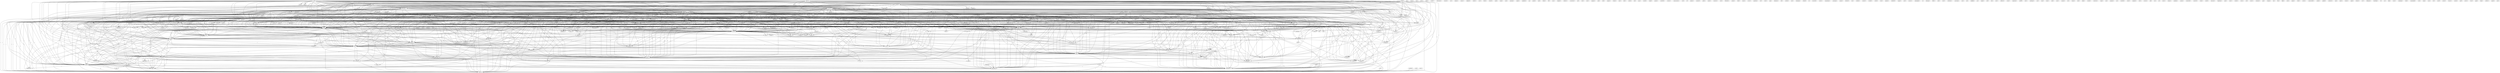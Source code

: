 digraph G {
  utc [ label="utc(1)" ];
  put [ label="put(1)" ];
  height [ label="height(1)" ];
  made [ label="made(5)" ];
  system [ label="system(6)" ];
  fired [ label="fired(1)" ];
  km [ label="km(3)" ];
  close [ label="close(2)" ];
  orbit [ label="orbit(8)" ];
  craft [ label="craft(10)" ];
  propulsion [ label="propulsion(2)" ];
  moon [ label="moon(30)" ];
  lunar [ label="lunar(23)" ];
  orbit [ label="orbit(16)" ];
  surface [ label="surface(30)" ];
  fire [ label="fire(1)" ];
  avenue [ label="avenue(1)" ];
  faq [ label="faq(1)" ];
  verga [ label="verga(1)" ];
  section [ label="section(4)" ];
  dec [ label="dec(2)" ];
  enet [ label="enet(2)" ];
  probe [ label="probe(39)" ];
  verga [ label="verga(1)" ];
  name [ label="name(1)" ];
  space [ label="space(27)" ];
  com [ label="com(2)" ];
  power [ label="power(2)" ];
  ran [ label="ran(2)" ];
  enroute [ label="enroute(5)" ];
  drifted [ label="drifted(1)" ];
  died [ label="died(1)" ];
  missed [ label="missed(3)" ];
  lane [ label="lane(1)" ];
  instru [ label="instru(1)" ];
  stable [ label="stable(1)" ];
  number [ label="number(1)" ];
  orbiter [ label="orbiter(7)" ];
  prompted [ label="prompted(1)" ];
  gas [ label="gas(2)" ];
  studied [ label="studied(1)" ];
  control [ label="control(4)" ];
  attitude [ label="attitude(3)" ];
  landing [ label="landing(4)" ];
  shut [ label="shut(1)" ];
  recommend [ label="recommend(1)" ];
  series [ label="series(5)" ];
  atmosphere [ label="atmosphere(11)" ];
  circle [ label="circle(1)" ];
  propellant [ label="propellant(1)" ];
  kept [ label="kept(1)" ];
  image [ label="image(4)" ];
  observatory [ label="observatory(1)" ];
  launcher [ label="launcher(1)" ];
  luna [ label="luna(1)" ];
  became [ label="became(8)" ];
  impact [ label="impact(5)" ];
  date [ label="date(3)" ];
  mission [ label="mission(21)" ];
  soil [ label="soil(4)" ];
  farside [ label="farside(3)" ];
  test [ label="test(2)" ];
  accomplished [ label="accomplished(5)" ];
  highlight [ label="highlight(1)" ];
  attempt [ label="attempt(11)" ];
  land [ label="land(4)" ];
  rover [ label="rover(1)" ];
  land [ label="land(5)" ];
  future [ label="future(2)" ];
  feat [ label="feat(1)" ];
  impact [ label="impact(2)" ];
  returned [ label="returned(6)" ];
  star [ label="star(1)" ];
  radar [ label="radar(2)" ];
  mapping [ label="mapping(1)" ];
  ranger [ label="ranger(13)" ];
  caused [ label="caused(2)" ];
  headed [ label="headed(1)" ];
  reach [ label="reach(3)" ];
  launched [ label="launched(4)" ];
  suffered [ label="suffered(1)" ];
  failed [ label="failed(6)" ];
  flew [ label="flew(4)" ];
  instrument [ label="instrument(1)" ];
  take [ label="take(2)" ];
  purpose [ label="purpose(1)" ];
  lost [ label="lost(2)" ];
  panel [ label="panel(1)" ];
  head [ label="head(1)" ];
  capsule [ label="capsule(3)" ];
  try [ label="try(1)" ];
  return [ label="return(1)" ];
  send [ label="send(2)" ];
  return [ label="return(4)" ];
  crashed [ label="crashed(2)" ];
  battery [ label="battery(1)" ];
  launch [ label="launch(3)" ];
  camera [ label="camera(2)" ];
  miss [ label="miss(1)" ];
  operate [ label="operate(1)" ];
  objective [ label="objective(2)" ];
  analysis [ label="analysis(1)" ];
  centaur [ label="centaur(1)" ];
  shepherd [ label="shepherd(1)" ];
  mallove [ label="mallove(1)" ];
  cover [ label="cover(1)" ];
  florida [ label="florida(1)" ];
  lose [ label="lose(1)" ];
  track [ label="track(1)" ];
  thing [ label="thing(2)" ];
  opted [ label="opted(1)" ];
  onboard [ label="onboard(1)" ];
  approach [ label="approach(4)" ];
  plane [ label="plane(1)" ];
  geotail [ label="geotail(2)" ];
  deg [ label="deg(1)" ];
  period [ label="period(1)" ];
  observed [ label="observed(1)" ];
  guide [ label="guide(1)" ];
  contributed [ label="contributed(2)" ];
  understanding [ label="understanding(1)" ];
  yamada [ label="yamada(2)" ];
  material [ label="material(1)" ];
  go [ label="go(1)" ];
  ysc [ label="ysc(1)" ];
  yscvax [ label="yscvax(1)" ];
  target [ label="target(1)" ];
  cycle [ label="cycle(1)" ];
  reporting [ label="reporting(1)" ];
  appearance [ label="appearance(4)" ];
  crater [ label="crater(1)" ];
  gave [ label="gave(1)" ];
  eugene [ label="eugene(1)" ];
  expedition [ label="expedition(1)" ];
  planet [ label="planet(16)" ];
  information [ label="information(7)" ];
  spacecraft [ label="spacecraft(12)" ];
  swingby [ label="swingby(3)" ];
  pressure [ label="pressure(2)" ];
  ocean [ label="ocean(2)" ];
  rocket [ label="rocket(8)" ];
  ended [ label="ended(1)" ];
  autopilot [ label="autopilot(1)" ];
  collected [ label="collected(1)" ];
  equivalent [ label="equivalent(1)" ];
  sp [ label="sp(1)" ];
  patrick [ label="patrick(1)" ];
  sand [ label="sand(1)" ];
  debate [ label="debate(1)" ];
  left [ label="left(1)" ];
  cross [ label="cross(1)" ];
  october [ label="october(1)" ];
  radius [ label="radius(2)" ];
  slingshot [ label="slingshot(1)" ];
  radiation [ label="radiation(1)" ];
  circumlunar [ label="circumlunar(1)" ];
  program [ label="program(2)" ];
  remains [ label="remains(1)" ];
  case [ label="case(1)" ];
  found [ label="found(1)" ];
  interstellar [ label="interstellar(1)" ];
  joel [ label="joel(1)" ];
  value [ label="value(1)" ];
  took [ label="took(6)" ];
  provide [ label="provide(1)" ];
  area [ label="area(3)" ];
  sense [ label="sense(1)" ];
  apoapsis [ label="apoapsis(1)" ];
  used [ label="used(1)" ];
  week [ label="week(1)" ];
  gregory [ label="gregory(1)" ];
  velocity [ label="velocity(1)" ];
  team [ label="team(1)" ];
  arrived [ label="arrived(1)" ];
  shroud [ label="shroud(1)" ];
  eject [ label="eject(1)" ];
  approached [ label="approached(1)" ];
  evidence [ label="evidence(2)" ];
  flowed [ label="flowed(1)" ];
  water [ label="water(1)" ];
  luna [ label="luna(9)" ];
  deals [ label="deals(1)" ];
  weather [ label="weather(3)" ];
  cloud [ label="cloud(4)" ];
  command [ label="command(1)" ];
  variance [ label="variance(1)" ];
  errant [ label="errant(1)" ];
  jet [ label="jet(2)" ];
  year [ label="year(2)" ];
  band [ label="band(1)" ];
  mode [ label="mode(1)" ];
  sent [ label="sent(3)" ];
  spot [ label="spot(1)" ];
  keep [ label="keep(1)" ];
  voyager [ label="voyager(13)" ];
  way [ label="way(1)" ];
  lightning [ label="lightning(1)" ];
  advantage [ label="advantage(1)" ];
  discovered [ label="discovered(2)" ];
  continued [ label="continued(1)" ];
  programming [ label="programming(1)" ];
  principle [ label="principle(1)" ];
  engineering [ label="engineering(1)" ];
  market [ label="market(1)" ];
  edu [ label="edu(2)" ];
  mass [ label="mass(2)" ];
  bookstore [ label="bookstore(1)" ];
  thought [ label="thought(1)" ];
  soyuz [ label="soyuz(1)" ];
  touched [ label="touched(1)" ];
  looped [ label="looped(1)" ];
  poynter [ label="poynter(1)" ];
  concluded [ label="concluded(1)" ];
  acid [ label="acid(1)" ];
  carbon [ label="carbon(1)" ];
  dioxide [ label="dioxide(1)" ];
  fact [ label="fact(1)" ];
  continue [ label="continue(1)" ];
  communication [ label="communication(1)" ];
  wind [ label="wind(1)" ];
  failure [ label="failure(1)" ];
  re [ label="re(2)" ];
  satellite [ label="satellite(2)" ];
  flyby [ label="flyby(4)" ];
  world [ label="world(6)" ];
  flyby [ label="flyby(3)" ];
  nation [ label="nation(1)" ];
  johnson [ label="johnson(1)" ];
  memorial [ label="memorial(1)" ];
  public [ label="public(1)" ];
  gravity [ label="gravity(1)" ];
  transistor [ label="transistor(1)" ];
  meet [ label="meet(1)" ];
  isas [ label="isas(1)" ];
  earth [ label="earth(19)" ];
  work [ label="work(2)" ];
  field [ label="field(3)" ];
  measure [ label="measure(1)" ];
  plasma [ label="plasma(1)" ];
  fahrenheit [ label="fahrenheit(1)" ];
  yoshiro [ label="yoshiro(1)" ];
  nasa [ label="nasa(2)" ];
  death [ label="death(1)" ];
  chryse [ label="chryse(1)" ];
  interest [ label="interest(2)" ];
  show [ label="show(1)" ];
  canyon [ label="canyon(1)" ];
  time [ label="time(4)" ];
  survive [ label="survive(1)" ];
  ceased [ label="ceased(6)" ];
  encounter [ label="encounter(2)" ];
  computer [ label="computer(2)" ];
  went [ label="went(6)" ];
  error [ label="error(3)" ];
  concept [ label="concept(1)" ];
  photograph [ label="photograph(1)" ];
  parachute [ label="parachute(1)" ];
  bar [ label="bar(2)" ];
  wistar [ label="wistar(1)" ];
  software [ label="software(2)" ];
  treat [ label="treat(1)" ];
  compensation [ label="compensation(1)" ];
  course [ label="course(1)" ];
  destroyed [ label="destroyed(1)" ];
  utc [ label="utc(1)" ];
  type [ label="type(1)" ];
  environment [ label="environment(1)" ];
  record [ label="record(1)" ];
  last [ label="last(1)" ];
  explored [ label="explored(1)" ];
  region [ label="region(1)" ];
  laboratory [ label="laboratory(1)" ];
  exploration [ label="exploration(6)" ];
  talk [ label="talk(1)" ];
  nicholas [ label="nicholas(2)" ];
  bus [ label="bus(2)" ];
  remained [ label="remained(1)" ];
  transmitter [ label="transmitter(1)" ];
  study [ label="study(3)" ];
  start [ label="start(1)" ];
  formatting [ label="formatting(1)" ];
  altitude [ label="altitude(2)" ];
  viking [ label="viking(2)" ];
  side [ label="side(1)" ];
  lander [ label="lander(16)" ];
  decay [ label="decay(1)" ];
  honor [ label="honor(1)" ];
  leader [ label="leader(1)" ];
  imaging [ label="imaging(1)" ];
  note [ label="note(1)" ];
  ring [ label="ring(3)" ];
  turned [ label="turned(2)" ];
  et [ label="et(1)" ];
  newsweek [ label="newsweek(1)" ];
  receive [ label="receive(1)" ];
  wish [ label="wish(1)" ];
  join [ label="join(1)" ];
  read [ label="read(1)" ];
  astronomy [ label="astronomy(2)" ];
  give [ label="give(3)" ];
  background [ label="background(1)" ];
  transcription [ label="transcription(1)" ];
  venera [ label="venera(14)" ];
  place [ label="place(2)" ];
  color [ label="color(3)" ];
  acknowledged [ label="acknowledged(2)" ];
  tandem [ label="tandem(1)" ];
  lb [ label="lb(2)" ];
  ultraviolet [ label="ultraviolet(1)" ];
  midget [ label="midget(1)" ];
  supply [ label="supply(1)" ];
  reconfirmed [ label="reconfirmed(1)" ];
  testing [ label="testing(1)" ];
  landed [ label="landed(1)" ];
  dropped [ label="dropped(1)" ];
  journeying [ label="journeying(1)" ];
  anyone [ label="anyone(1)" ];
  mariner [ label="mariner(22)" ];
  expanded [ label="expanded(1)" ];
  sister [ label="sister(3)" ];
  assist [ label="assist(1)" ];
  delivered [ label="delivered(1)" ];
  kiso [ label="kiso(1)" ];
  schedule [ label="schedule(1)" ];
  martian [ label="martian(1)" ];
  began [ label="began(1)" ];
  set [ label="set(2)" ];
  crash [ label="crash(1)" ];
  search [ label="search(1)" ];
  panoramas [ label="panoramas(1)" ];
  life [ label="life(2)" ];
  guidance [ label="guidance(2)" ];
  stopped [ label="stopped(1)" ];
  problem [ label="problem(1)" ];
  ground [ label="ground(2)" ];
  research [ label="research(1)" ];
  revealed [ label="revealed(1)" ];
  pluto [ label="pluto(2)" ];
  gives [ label="gives(1)" ];
  sunlight [ label="sunlight(1)" ];
  sky [ label="sky(3)" ];
  learned [ label="learned(1)" ];
  dust [ label="dust(2)" ];
  october [ label="october(2)" ];
  vehicle [ label="vehicle(2)" ];
  triton [ label="triton(1)" ];
  glasnost [ label="glasnost(1)" ];
  handbook [ label="handbook(2)" ];
  support [ label="support(1)" ];
  mark [ label="mark(1)" ];
  jupiter [ label="jupiter(8)" ];
  magnetosphere [ label="magnetosphere(2)" ];
  museum [ label="museum(1)" ];
  photography [ label="photography(1)" ];
  io [ label="io(1)" ];
  station [ label="station(2)" ];
  safekeeping [ label="safekeeping(1)" ];
  become [ label="become(2)" ];
  uranus [ label="uranus(5)" ];
  axis [ label="axis(3)" ];
  oddity [ label="oddity(1)" ];
  contrast [ label="contrast(1)" ];
  author [ label="author(1)" ];
  order [ label="order(2)" ];
  telescope [ label="telescope(1)" ];
  leech [ label="leech(2)" ];
  unc [ label="unc(1)" ];
  officer [ label="officer(1)" ];
  radio [ label="radio(1)" ];
  travel [ label="travel(1)" ];
  calculation [ label="calculation(1)" ];
  uncovering [ label="uncovering(1)" ];
  apollo [ label="apollo(2)" ];
  module [ label="module(1)" ];
  avoid [ label="avoid(1)" ];
  interference [ label="interference(1)" ];
  see [ label="see(1)" ];
  february [ label="february(2)" ];
  none [ label="none(1)" ];
  sub [ label="sub(1)" ];
  starflight [ label="starflight(1)" ];
  jon [ label="jon(1)" ];
  explain [ label="explain(1)" ];
  ariel [ label="ariel(1)" ];
  idea [ label="idea(1)" ];
  soviet [ label="soviet(3)" ];
  orbiting [ label="orbiting(1)" ];
  affect [ label="affect(1)" ];
  september [ label="september(3)" ];
  seisometer [ label="seisometer(1)" ];
  marsquake [ label="marsquake(1)" ];
  worked [ label="worked(1)" ];
  exception [ label="exception(1)" ];
  pioneer [ label="pioneer(19)" ];
  followed [ label="followed(1)" ];
  enter [ label="enter(1)" ];
  california [ label="california(1)" ];
  wiener [ label="wiener(1)" ];
  expression [ label="expression(1)" ];
  matloff [ label="matloff(1)" ];
  seem [ label="seem(1)" ];
  canteloupe [ label="canteloupe(1)" ];
  scan [ label="scan(1)" ];
  story [ label="story(2)" ];
  means [ label="means(1)" ];
  saturn [ label="saturn(8)" ];
  reached [ label="reached(1)" ];
  make [ label="make(1)" ];
  motor [ label="motor(1)" ];
  pvo [ label="pvo(1)" ];
  university [ label="university(2)" ];
  carry [ label="carry(1)" ];
  library [ label="library(2)" ];
  jupiter [ label="jupiter(2)" ];
  air [ label="air(2)" ];
  surprise [ label="surprise(1)" ];
  rest [ label="rest(1)" ];
  clayton [ label="clayton(1)" ];
  november [ label="november(4)" ];
  society [ label="society(3)" ];
  jpl [ label="jpl(1)" ];
  atlas [ label="atlas(2)" ];
  safety [ label="safety(1)" ];
  miranda [ label="miranda(1)" ];
  connection [ label="connection(1)" ];
  utopia [ label="utopia(1)" ];
  december [ label="december(3)" ];
  ussr [ label="ussr(1)" ];
  periapsis [ label="periapsis(1)" ];
  usa [ label="usa(1)" ];
  list [ label="list(2)" ];
  subject [ label="subject(1)" ];
  smoothed [ label="smoothed(1)" ];
  arthur [ label="arthur(2)" ];
  margaret [ label="margaret(1)" ];
  uranus [ label="uranus(1)" ];
  robot [ label="robot(1)" ];
  universe [ label="universe(1)" ];
  venus [ label="venus(18)" ];
  add [ label="add(1)" ];
  race [ label="race(1)" ];
  sol [ label="sol(1)" ];
  balloon [ label="balloon(1)" ];
  patchwork [ label="patchwork(1)" ];
  led [ label="led(1)" ];
  nth [ label="nth(1)" ];
  smoothing [ label="smoothing(1)" ];
  nature [ label="nature(1)" ];
  odyssey [ label="odyssey(1)" ];
  pasadena [ label="pasadena(1)" ];
  journey [ label="journey(1)" ];
  transmitted [ label="transmitted(1)" ];
  closeup [ label="closeup(1)" ];
  canaveral [ label="canaveral(1)" ];
  makes [ label="makes(1)" ];
  started [ label="started(1)" ];
  venusian [ label="venusian(1)" ];
  mercury [ label="mercury(2)" ];
  indicate [ label="indicate(1)" ];
  core [ label="core(1)" ];
  percent [ label="percent(1)" ];
  iron [ label="iron(1)" ];
  history [ label="history(3)" ];
  neptune [ label="neptune(5)" ];
  discovery [ label="discovery(1)" ];
  kagoshima [ label="kagoshima(1)" ];
  point [ label="point(1)" ];
  center [ label="center(1)" ];
  weemba [ label="weemba(1)" ];
  wilson [ label="wilson(1)" ];
  carl [ label="carl(4)" ];
  merton [ label="merton(1)" ];
  statement [ label="statement(1)" ];
  venus [ label="venus(2)" ];
  jane [ label="jane(1)" ];
  stranger [ label="stranger(1)" ];
  day [ label="day(1)" ];
  libra [ label="libra(1)" ];
  apollo [ label="apollo(2)" ];
  firing [ label="firing(1)" ];
  flight [ label="flight(1)" ];
  tycho [ label="tycho(1)" ];
  plaque [ label="plaque(1)" ];
  collect [ label="collect(1)" ];
  mercury [ label="mercury(7)" ];
  newlan [ label="newlan(1)" ];
  january [ label="january(6)" ];
  overview [ label="overview(1)" ];
  commonwealth [ label="commonwealth(1)" ];
  bug [ label="bug(2)" ];
  greeley [ label="greeley(1)" ];
  gatland [ label="gatland(2)" ];
  titan [ label="titan(1)" ];
  american [ label="american(2)" ];
  inclination [ label="inclination(1)" ];
  cape [ label="cape(1)" ];
  report [ label="report(1)" ];
  location [ label="location(1)" ];
  sagan [ label="sagan(4)" ];
  sun [ label="sun(3)" ];
  energy [ label="energy(1)" ];
  distance [ label="distance(1)" ];
  view [ label="view(1)" ];
  heliopause [ label="heliopause(1)" ];
  knowledge [ label="knowledge(1)" ];
  surveyor [ label="surveyor(7)" ];
  hold [ label="hold(1)" ];
  irl [ label="irl(1)" ];
  van [ label="van(1)" ];
  jst [ label="jst(1)" ];
  planitia [ label="planitia(2)" ];
  sakigake [ label="sakigake(3)" ];
  kelly [ label="kelly(1)" ];
  moore [ label="moore(1)" ];
  technology [ label="technology(1)" ];
  booth [ label="booth(1)" ];
  encyclopedia [ label="encyclopedia(3)" ];
  lunokhod [ label="lunokhod(2)" ];
  write [ label="write(1)" ];
  range [ label="range(1)" ];
  union [ label="union(1)" ];
  luck [ label="luck(1)" ];
  march [ label="march(5)" ];
  science [ label="science(2)" ];
  function [ label="function(1)" ];
  zond [ label="zond(4)" ];
  hagoromo [ label="hagoromo(4)" ];
  murray [ label="murray(2)" ];
  april [ label="april(2)" ];
  archive [ label="archive(1)" ];
  bruce [ label="bruce(2)" ];
  japan [ label="japan(2)" ];
  oberg [ label="oberg(1)" ];
  hiten [ label="hiten(1)" ];
  matthew [ label="matthew(1)" ];
  august [ label="august(2)" ];
  june [ label="june(2)" ];
  utc -> put [ label="1" ];
  utc -> height [ label="1" ];
  utc -> made [ label="1" ];
  utc -> system [ label="1" ];
  utc -> fired [ label="1" ];
  utc -> km [ label="1" ];
  utc -> close [ label="1" ];
  utc -> orbit [ label="1" ];
  utc -> craft [ label="1" ];
  utc -> propulsion [ label="1" ];
  utc -> moon [ label="1" ];
  utc -> lunar [ label="1" ];
  utc -> orbit [ label="1" ];
  utc -> surface [ label="1" ];
  faq -> verga [ label="1" ];
  faq -> section [ label="1" ];
  faq -> dec [ label="1" ];
  faq -> enet [ label="1" ];
  faq -> probe [ label="1" ];
  faq -> verga [ label="1" ];
  faq -> name [ label="1" ];
  faq -> space [ label="1" ];
  faq -> com [ label="1" ];
  power -> ran [ label="1" ];
  power -> enroute [ label="1" ];
  power -> drifted [ label="1" ];
  power -> died [ label="1" ];
  power -> probe [ label="1" ];
  power -> missed [ label="1" ];
  orbiter -> prompted [ label="1" ];
  orbiter -> section [ label="1" ];
  orbiter -> ran [ label="1" ];
  orbiter -> gas [ label="1" ];
  orbiter -> studied [ label="2" ];
  orbiter -> control [ label="2" ];
  orbiter -> attitude [ label="2" ];
  orbiter -> landing [ label="2" ];
  orbiter -> shut [ label="1" ];
  orbiter -> orbit [ label="2" ];
  orbiter -> probe [ label="1" ];
  orbiter -> space [ label="1" ];
  orbiter -> recommend [ label="1" ];
  orbiter -> series [ label="1" ];
  orbiter -> atmosphere [ label="1" ];
  orbiter -> circle [ label="1" ];
  orbiter -> propellant [ label="1" ];
  orbiter -> kept [ label="1" ];
  orbiter -> orbit [ label="2" ];
  orbiter -> image [ label="2" ];
  luna -> became [ label="1" ];
  luna -> impact [ label="1" ];
  luna -> date [ label="1" ];
  luna -> mission [ label="3" ];
  luna -> soil [ label="1" ];
  luna -> farside [ label="2" ];
  luna -> test [ label="1" ];
  luna -> landing [ label="1" ];
  luna -> accomplished [ label="2" ];
  luna -> highlight [ label="1" ];
  luna -> attempt [ label="1" ];
  luna -> land [ label="1" ];
  luna -> orbit [ label="2" ];
  luna -> probe [ label="2" ];
  luna -> rover [ label="1" ];
  luna -> land [ label="1" ];
  luna -> missed [ label="1" ];
  luna -> space [ label="2" ];
  luna -> craft [ label="1" ];
  luna -> recommend [ label="2" ];
  luna -> future [ label="1" ];
  luna -> feat [ label="1" ];
  luna -> impact [ label="1" ];
  luna -> orbit [ label="2" ];
  luna -> returned [ label="1" ];
  luna -> surface [ label="3" ];
  radar -> mapping [ label="1" ];
  radar -> probe [ label="1" ];
  ranger -> caused [ label="1" ];
  ranger -> headed [ label="1" ];
  ranger -> reach [ label="2" ];
  ranger -> launched [ label="5" ];
  ranger -> suffered [ label="2" ];
  ranger -> impact [ label="4" ];
  ranger -> failed [ label="1" ];
  ranger -> enroute [ label="4" ];
  ranger -> flew [ label="1" ];
  ranger -> instrument [ label="1" ];
  ranger -> take [ label="1" ];
  ranger -> purpose [ label="2" ];
  ranger -> lost [ label="2" ];
  ranger -> panel [ label="2" ];
  ranger -> head [ label="1" ];
  ranger -> capsule [ label="1" ];
  ranger -> farside [ label="2" ];
  ranger -> test [ label="3" ];
  ranger -> try [ label="1" ];
  ranger -> return [ label="1" ];
  ranger -> drifted [ label="2" ];
  ranger -> attempt [ label="1" ];
  ranger -> land [ label="1" ];
  ranger -> orbit [ label="3" ];
  ranger -> probe [ label="3" ];
  ranger -> send [ label="1" ];
  ranger -> return [ label="1" ];
  ranger -> crashed [ label="2" ];
  ranger -> land [ label="1" ];
  ranger -> missed [ label="2" ];
  ranger -> space [ label="2" ];
  ranger -> recommend [ label="1" ];
  ranger -> battery [ label="2" ];
  ranger -> launch [ label="1" ];
  ranger -> series [ label="3" ];
  ranger -> camera [ label="1" ];
  ranger -> impact [ label="4" ];
  ranger -> lunar [ label="7" ];
  ranger -> miss [ label="1" ];
  ranger -> operate [ label="1" ];
  ranger -> orbit [ label="3" ];
  ranger -> objective [ label="1" ];
  ranger -> surface [ label="2" ];
  caused -> lose [ label="1" ];
  caused -> head [ label="1" ];
  caused -> orbit [ label="1" ];
  caused -> probe [ label="1" ];
  caused -> space [ label="1" ];
  caused -> track [ label="1" ];
  caused -> miss [ label="1" ];
  caused -> orbit [ label="1" ];
  headed -> impact [ label="1" ];
  headed -> thing [ label="1" ];
  headed -> close [ label="1" ];
  headed -> opted [ label="1" ];
  headed -> impact [ label="1" ];
  approach -> plane [ label="1" ];
  approach -> system [ label="1" ];
  approach -> mission [ label="1" ];
  approach -> fired [ label="1" ];
  approach -> km [ label="2" ];
  approach -> geotail [ label="1" ];
  approach -> orbit [ label="1" ];
  approach -> deg [ label="1" ];
  approach -> period [ label="1" ];
  approach -> space [ label="1" ];
  approach -> craft [ label="1" ];
  approach -> recommend [ label="1" ];
  approach -> propulsion [ label="1" ];
  approach -> moon [ label="1" ];
  approach -> lunar [ label="1" ];
  approach -> observed [ label="1" ];
  approach -> orbit [ label="1" ];
  approach -> surface [ label="1" ];
  contributed -> section [ label="1" ];
  contributed -> understanding [ label="1" ];
  contributed -> farside [ label="1" ];
  contributed -> yamada [ label="1" ];
  contributed -> material [ label="1" ];
  contributed -> go [ label="1" ];
  contributed -> ysc [ label="1" ];
  contributed -> lunar [ label="1" ];
  contributed -> yscvax [ label="1" ];
  contributed -> surface [ label="1" ];
  appearance -> impact [ label="2" ];
  appearance -> crater [ label="2" ];
  appearance -> impact [ label="2" ];
  appearance -> gave [ label="2" ];
  planet -> section [ label="1" ];
  planet -> launched [ label="1" ];
  planet -> information [ label="1" ];
  planet -> flew [ label="1" ];
  planet -> spacecraft [ label="1" ];
  planet -> swingby [ label="1" ];
  planet -> pressure [ label="1" ];
  planet -> made [ label="1" ];
  planet -> probe [ label="2" ];
  planet -> ocean [ label="1" ];
  planet -> rocket [ label="1" ];
  planet -> ended [ label="1" ];
  planet -> autopilot [ label="1" ];
  planet -> collected [ label="1" ];
  planet -> equivalent [ label="1" ];
  planet -> circle [ label="1" ];
  planet -> surface [ label="3" ];
  october -> launched [ label="2" ];
  october -> enroute [ label="1" ];
  october -> swingby [ label="1" ];
  october -> lost [ label="1" ];
  october -> panel [ label="1" ];
  october -> drifted [ label="1" ];
  october -> orbit [ label="1" ];
  october -> missed [ label="1" ];
  october -> radius [ label="1" ];
  october -> battery [ label="1" ];
  october -> atmosphere [ label="1" ];
  october -> orbit [ label="1" ];
  program -> information [ label="1" ];
  program -> remains [ label="1" ];
  program -> mission [ label="1" ];
  program -> case [ label="1" ];
  program -> found [ label="1" ];
  program -> interstellar [ label="1" ];
  section -> dec [ label="1" ];
  section -> yamada [ label="2" ];
  section -> enet [ label="1" ];
  section -> material [ label="2" ];
  section -> probe [ label="1" ];
  section -> verga [ label="1" ];
  section -> go [ label="2" ];
  section -> ysc [ label="2" ];
  section -> com [ label="1" ];
  section -> circle [ label="1" ];
  section -> yscvax [ label="2" ];
  reach -> information [ label="1" ];
  reach -> flew [ label="1" ];
  reach -> close [ label="1" ];
  reach -> took [ label="1" ];
  reach -> provide [ label="1" ];
  reach -> area [ label="1" ];
  reach -> space [ label="1" ];
  reach -> surface [ label="1" ];
  ran -> control [ label="1" ];
  ran -> attitude [ label="1" ];
  ran -> orbit [ label="1" ];
  ran -> propellant [ label="1" ];
  ran -> orbit [ label="1" ];
  launched -> arrived [ label="1" ];
  launched -> suffered [ label="1" ];
  launched -> shroud [ label="1" ];
  launched -> failed [ label="1" ];
  launched -> enroute [ label="2" ];
  launched -> flew [ label="2" ];
  launched -> eject [ label="1" ];
  launched -> instrument [ label="1" ];
  launched -> purpose [ label="1" ];
  launched -> lost [ label="2" ];
  launched -> panel [ label="1" ];
  launched -> head [ label="1" ];
  launched -> capsule [ label="1" ];
  launched -> farside [ label="1" ];
  launched -> km [ label="1" ];
  launched -> drifted [ label="1" ];
  launched -> land [ label="1" ];
  launched -> orbit [ label="4" ];
  launched -> probe [ label="2" ];
  launched -> crashed [ label="1" ];
  launched -> land [ label="1" ];
  launched -> missed [ label="1" ];
  launched -> rocket [ label="1" ];
  launched -> space [ label="1" ];
  launched -> craft [ label="1" ];
  launched -> battery [ label="1" ];
  launched -> approached [ label="1" ];
  launched -> lunar [ label="1" ];
  launched -> miss [ label="1" ];
  launched -> orbit [ label="4" ];
  launched -> surface [ label="1" ];
  evidence -> flowed [ label="1" ];
  evidence -> water [ label="1" ];
  luna -> became [ label="1" ];
  luna -> impact [ label="1" ];
  luna -> date [ label="1" ];
  luna -> mission [ label="3" ];
  luna -> soil [ label="1" ];
  luna -> farside [ label="2" ];
  luna -> test [ label="1" ];
  luna -> landing [ label="1" ];
  luna -> accomplished [ label="2" ];
  luna -> highlight [ label="1" ];
  luna -> attempt [ label="1" ];
  luna -> land [ label="1" ];
  luna -> orbit [ label="2" ];
  luna -> probe [ label="2" ];
  luna -> rover [ label="1" ];
  luna -> land [ label="1" ];
  luna -> missed [ label="1" ];
  luna -> space [ label="2" ];
  luna -> craft [ label="1" ];
  luna -> recommend [ label="2" ];
  luna -> future [ label="1" ];
  luna -> feat [ label="1" ];
  luna -> impact [ label="1" ];
  luna -> orbit [ label="2" ];
  luna -> returned [ label="1" ];
  luna -> surface [ label="3" ];
  weather -> cloud [ label="1" ];
  weather -> command [ label="1" ];
  weather -> variance [ label="1" ];
  weather -> errant [ label="1" ];
  weather -> jet [ label="1" ];
  weather -> year [ label="1" ];
  weather -> band [ label="1" ];
  weather -> shut [ label="1" ];
  weather -> mode [ label="1" ];
  weather -> sent [ label="1" ];
  weather -> spot [ label="1" ];
  weather -> keep [ label="1" ];
  voyager -> information [ label="3" ];
  voyager -> way [ label="1" ];
  voyager -> flew [ label="4" ];
  voyager -> thing [ label="1" ];
  voyager -> lightning [ label="1" ];
  voyager -> mission [ label="4" ];
  voyager -> yamada [ label="1" ];
  voyager -> advantage [ label="1" ];
  voyager -> discovered [ label="1" ];
  voyager -> continued [ label="1" ];
  voyager -> case [ label="3" ];
  voyager -> close [ label="1" ];
  voyager -> found [ label="3" ];
  voyager -> programming [ label="1" ];
  voyager -> material [ label="1" ];
  voyager -> go [ label="1" ];
  voyager -> took [ label="1" ];
  voyager -> opted [ label="1" ];
  voyager -> space [ label="4" ];
  voyager -> principle [ label="1" ];
  voyager -> ysc [ label="1" ];
  voyager -> recommend [ label="1" ];
  voyager -> engineering [ label="1" ];
  voyager -> interstellar [ label="3" ];
  voyager -> yscvax [ label="1" ];
  mass -> bookstore [ label="1" ];
  mass -> thought [ label="1" ];
  cloud -> system [ label="2" ];
  cloud -> acid [ label="1" ];
  cloud -> carbon [ label="1" ];
  cloud -> dioxide [ label="1" ];
  cloud -> fact [ label="2" ];
  cloud -> atmosphere [ label="1" ];
  suffered -> enroute [ label="1" ];
  suffered -> farside [ label="1" ];
  suffered -> probe [ label="1" ];
  suffered -> crashed [ label="1" ];
  suffered -> failure [ label="1" ];
  suffered -> launch [ label="1" ];
  suffered -> lunar [ label="1" ];
  became -> impact [ label="1" ];
  became -> information [ label="1" ];
  became -> spacecraft [ label="2" ];
  became -> acid [ label="1" ];
  became -> satellite [ label="1" ];
  became -> flyby [ label="2" ];
  became -> carbon [ label="1" ];
  became -> soil [ label="1" ];
  became -> world [ label="1" ];
  became -> flyby [ label="2" ];
  became -> land [ label="1" ];
  became -> orbit [ label="4" ];
  became -> probe [ label="1" ];
  became -> land [ label="1" ];
  became -> craft [ label="3" ];
  became -> dioxide [ label="1" ];
  became -> nation [ label="1" ];
  became -> impact [ label="1" ];
  became -> atmosphere [ label="1" ];
  became -> orbit [ label="4" ];
  became -> returned [ label="1" ];
  impact -> attempt [ label="1" ];
  impact -> orbit [ label="1" ];
  impact -> crater [ label="1" ];
  impact -> missed [ label="1" ];
  impact -> craft [ label="1" ];
  impact -> series [ label="2" ];
  impact -> lunar [ label="1" ];
  impact -> gave [ label="1" ];
  impact -> orbit [ label="1" ];
  impact -> surface [ label="1" ];
  isas -> spacecraft [ label="1" ];
  isas -> earth [ label="1" ];
  isas -> swingby [ label="1" ];
  isas -> made [ label="1" ];
  isas -> work [ label="1" ];
  isas -> yamada [ label="1" ];
  isas -> field [ label="1" ];
  isas -> km [ label="1" ];
  isas -> material [ label="1" ];
  isas -> orbit [ label="1" ];
  isas -> go [ label="1" ];
  isas -> measure [ label="1" ];
  isas -> ysc [ label="1" ];
  isas -> approached [ label="1" ];
  isas -> plasma [ label="1" ];
  isas -> yscvax [ label="1" ];
  isas -> orbit [ label="1" ];
  nasa -> information [ label="1" ];
  nasa -> case [ label="1" ];
  nasa -> found [ label="1" ];
  nasa -> probe [ label="1" ];
  nasa -> interstellar [ label="1" ];
  information -> pressure [ label="1" ];
  information -> acid [ label="1" ];
  information -> carbon [ label="1" ];
  information -> interest [ label="1" ];
  information -> world [ label="1" ];
  information -> flowed [ label="1" ];
  information -> show [ label="1" ];
  information -> case [ label="1" ];
  information -> found [ label="1" ];
  information -> probe [ label="1" ];
  information -> ocean [ label="1" ];
  information -> area [ label="1" ];
  information -> water [ label="1" ];
  information -> space [ label="1" ];
  information -> canyon [ label="1" ];
  information -> time [ label="2" ];
  information -> dioxide [ label="1" ];
  information -> equivalent [ label="1" ];
  information -> atmosphere [ label="1" ];
  information -> interstellar [ label="1" ];
  information -> surface [ label="2" ];
  ceased -> enroute [ label="2" ];
  ceased -> encounter [ label="2" ];
  ceased -> year [ label="1" ];
  ceased -> landing [ label="1" ];
  ceased -> probe [ label="1" ];
  ceased -> craft [ label="1" ];
  ceased -> impact [ label="1" ];
  failed -> enroute [ label="1" ];
  failed -> computer [ label="1" ];
  failed -> eject [ label="1" ];
  failed -> take [ label="2" ];
  failed -> made [ label="2" ];
  failed -> went [ label="1" ];
  failed -> close [ label="1" ];
  failed -> error [ label="1" ];
  failed -> probe [ label="1" ];
  failed -> provide [ label="1" ];
  failed -> area [ label="1" ];
  failed -> rocket [ label="2" ];
  failed -> space [ label="2" ];
  failed -> ended [ label="2" ];
  failed -> craft [ label="1" ];
  failed -> launch [ label="1" ];
  failed -> autopilot [ label="2" ];
  failed -> concept [ label="2" ];
  failed -> photograph [ label="1" ];
  failed -> operate [ label="1" ];
  failed -> objective [ label="2" ];
  gas -> shut [ label="1" ];
  enroute -> computer [ label="1" ];
  enroute -> farside [ label="1" ];
  enroute -> year [ label="1" ];
  enroute -> drifted [ label="1" ];
  enroute -> error [ label="1" ];
  enroute -> orbit [ label="1" ];
  enroute -> probe [ label="1" ];
  enroute -> crashed [ label="1" ];
  enroute -> missed [ label="1" ];
  enroute -> lunar [ label="1" ];
  enroute -> orbit [ label="1" ];
  encounter -> craft [ label="1" ];
  encounter -> impact [ label="1" ];
  software -> treat [ label="1" ];
  software -> compensation [ label="1" ];
  software -> course [ label="1" ];
  software -> went [ label="1" ];
  software -> rocket [ label="1" ];
  software -> destroyed [ label="1" ];
  flew -> attempt [ label="1" ];
  flew -> space [ label="1" ];
  flew -> camera [ label="1" ];
  computer -> control [ label="1" ];
  computer -> error [ label="1" ];
  computer -> took [ label="1" ];
  utc -> made [ label="1" ];
  utc -> system [ label="1" ];
  utc -> fired [ label="1" ];
  utc -> km [ label="1" ];
  utc -> close [ label="1" ];
  utc -> orbit [ label="1" ];
  utc -> craft [ label="1" ];
  utc -> propulsion [ label="1" ];
  utc -> moon [ label="1" ];
  utc -> lunar [ label="1" ];
  utc -> orbit [ label="1" ];
  utc -> surface [ label="1" ];
  studied -> environment [ label="1" ];
  studied -> landing [ label="1" ];
  studied -> time [ label="1" ];
  studied -> record [ label="1" ];
  last -> date [ label="1" ];
  last -> mission [ label="2" ];
  last -> dec [ label="1" ];
  last -> enet [ label="1" ];
  last -> probe [ label="1" ];
  last -> verga [ label="1" ];
  last -> crater [ label="1" ];
  last -> name [ label="1" ];
  last -> space [ label="1" ];
  last -> com [ label="1" ];
  last -> explored [ label="1" ];
  last -> series [ label="1" ];
  last -> region [ label="1" ];
  last -> lunar [ label="1" ];
  exploration -> mission [ label="3" ];
  exploration -> case [ label="3" ];
  exploration -> found [ label="3" ];
  exploration -> area [ label="1" ];
  exploration -> interstellar [ label="3" ];
  spacecraft -> earth [ label="1" ];
  spacecraft -> swingby [ label="1" ];
  spacecraft -> bus [ label="1" ];
  spacecraft -> made [ label="1" ];
  spacecraft -> flyby [ label="1" ];
  spacecraft -> mission [ label="1" ];
  spacecraft -> work [ label="1" ];
  spacecraft -> field [ label="1" ];
  spacecraft -> flyby [ label="1" ];
  spacecraft -> remained [ label="1" ];
  spacecraft -> case [ label="1" ];
  spacecraft -> close [ label="1" ];
  spacecraft -> found [ label="1" ];
  spacecraft -> orbit [ label="4" ];
  spacecraft -> measure [ label="1" ];
  spacecraft -> space [ label="1" ];
  spacecraft -> transmitter [ label="1" ];
  spacecraft -> launch [ label="1" ];
  spacecraft -> atmosphere [ label="1" ];
  spacecraft -> interstellar [ label="1" ];
  spacecraft -> study [ label="1" ];
  spacecraft -> plasma [ label="1" ];
  spacecraft -> orbit [ label="4" ];
  spacecraft -> surface [ label="1" ];
  viking -> side [ label="1" ];
  viking -> control [ label="1" ];
  viking -> attitude [ label="1" ];
  viking -> lander [ label="1" ];
  viking -> decay [ label="1" ];
  viking -> orbit [ label="1" ];
  viking -> honor [ label="1" ];
  viking -> leader [ label="1" ];
  viking -> rocket [ label="2" ];
  viking -> space [ label="1" ];
  viking -> imaging [ label="1" ];
  viking -> recommend [ label="1" ];
  viking -> propellant [ label="1" ];
  viking -> kept [ label="1" ];
  viking -> orbit [ label="1" ];
  viking -> note [ label="1" ];
  ring -> discovered [ label="1" ];
  ring -> turned [ label="2" ];
  wish -> join [ label="1" ];
  wish -> world [ label="1" ];
  wish -> read [ label="1" ];
  date -> system [ label="1" ];
  date -> astronomy [ label="1" ];
  date -> dec [ label="1" ];
  date -> enet [ label="1" ];
  date -> probe [ label="1" ];
  date -> verga [ label="1" ];
  date -> give [ label="1" ];
  date -> background [ label="1" ];
  date -> name [ label="1" ];
  date -> space [ label="1" ];
  date -> com [ label="1" ];
  venera -> place [ label="1" ];
  venera -> color [ label="1" ];
  venera -> acknowledged [ label="1" ];
  venera -> flyby [ label="2" ];
  venera -> lander [ label="1" ];
  venera -> mapping [ label="2" ];
  venera -> capsule [ label="1" ];
  venera -> mission [ label="7" ];
  venera -> return [ label="2" ];
  venera -> flyby [ label="2" ];
  venera -> accomplished [ label="3" ];
  venera -> attempt [ label="1" ];
  venera -> probe [ label="2" ];
  venera -> return [ label="2" ];
  venera -> atmosphere [ label="1" ];
  venera -> tandem [ label="2" ];
  venera -> image [ label="3" ];
  venera -> surface [ label="6" ];
  earth -> swingby [ label="2" ];
  earth -> pressure [ label="1" ];
  earth -> made [ label="2" ];
  earth -> system [ label="1" ];
  earth -> satellite [ label="1" ];
  earth -> flyby [ label="2" ];
  earth -> environment [ label="1" ];
  earth -> mission [ label="3" ];
  earth -> lb [ label="1" ];
  earth -> soil [ label="1" ];
  earth -> interest [ label="1" ];
  earth -> ultraviolet [ label="1" ];
  earth -> return [ label="2" ];
  earth -> flyby [ label="2" ];
  earth -> show [ label="1" ];
  earth -> case [ label="2" ];
  earth -> close [ label="3" ];
  earth -> found [ label="2" ];
  earth -> midget [ label="1" ];
  earth -> land [ label="1" ];
  earth -> orbit [ label="3" ];
  earth -> probe [ label="4" ];
  earth -> return [ label="2" ];
  earth -> ocean [ label="1" ];
  earth -> provide [ label="2" ];
  earth -> area [ label="2" ];
  earth -> supply [ label="1" ];
  earth -> land [ label="1" ];
  earth -> rocket [ label="1" ];
  earth -> space [ label="5" ];
  earth -> craft [ label="1" ];
  earth -> time [ label="2" ];
  earth -> recommend [ label="1" ];
  earth -> radius [ label="2" ];
  earth -> reconfirmed [ label="1" ];
  earth -> testing [ label="1" ];
  earth -> landed [ label="1" ];
  earth -> fact [ label="1" ];
  earth -> collected [ label="1" ];
  earth -> lunar [ label="3" ];
  earth -> dropped [ label="1" ];
  earth -> equivalent [ label="1" ];
  earth -> atmosphere [ label="2" ];
  earth -> photograph [ label="2" ];
  earth -> interstellar [ label="2" ];
  earth -> record [ label="1" ];
  earth -> orbit [ label="3" ];
  earth -> returned [ label="1" ];
  earth -> objective [ label="2" ];
  earth -> surface [ label="1" ];
  mariner -> control [ label="1" ];
  mariner -> attitude [ label="1" ];
  mariner -> pressure [ label="1" ];
  mariner -> take [ label="2" ];
  mariner -> made [ label="3" ];
  mariner -> acid [ label="1" ];
  mariner -> lost [ label="1" ];
  mariner -> flyby [ label="5" ];
  mariner -> carbon [ label="1" ];
  mariner -> environment [ label="1" ];
  mariner -> mission [ label="3" ];
  mariner -> work [ label="2" ];
  mariner -> expanded [ label="2" ];
  mariner -> world [ label="1" ];
  mariner -> flyby [ label="5" ];
  mariner -> case [ label="2" ];
  mariner -> close [ label="3" ];
  mariner -> found [ label="2" ];
  mariner -> attempt [ label="3" ];
  mariner -> sister [ label="5" ];
  mariner -> orbit [ label="3" ];
  mariner -> probe [ label="7" ];
  mariner -> send [ label="2" ];
  mariner -> took [ label="3" ];
  mariner -> ocean [ label="1" ];
  mariner -> assist [ label="1" ];
  mariner -> rocket [ label="2" ];
  mariner -> space [ label="4" ];
  mariner -> ended [ label="2" ];
  mariner -> craft [ label="3" ];
  mariner -> time [ label="1" ];
  mariner -> recommend [ label="1" ];
  mariner -> launch [ label="2" ];
  mariner -> dioxide [ label="1" ];
  mariner -> autopilot [ label="2" ];
  mariner -> reconfirmed [ label="1" ];
  mariner -> concept [ label="2" ];
  mariner -> sent [ label="3" ];
  mariner -> collected [ label="1" ];
  mariner -> equivalent [ label="1" ];
  mariner -> atmosphere [ label="1" ];
  mariner -> interstellar [ label="2" ];
  mariner -> record [ label="1" ];
  mariner -> orbit [ label="3" ];
  mariner -> returned [ label="1" ];
  mariner -> surface [ label="5" ];
  control -> shut [ label="1" ];
  control -> propellant [ label="1" ];
  martian -> place [ label="1" ];
  martian -> color [ label="1" ];
  martian -> flyby [ label="1" ];
  martian -> lander [ label="3" ];
  martian -> capsule [ label="1" ];
  martian -> went [ label="1" ];
  martian -> began [ label="1" ];
  martian -> landing [ label="1" ];
  martian -> set [ label="1" ];
  martian -> flyby [ label="1" ];
  martian -> flowed [ label="1" ];
  martian -> crash [ label="1" ];
  martian -> close [ label="1" ];
  martian -> found [ label="1" ];
  martian -> attempt [ label="2" ];
  martian -> land [ label="2" ];
  martian -> sister [ label="1" ];
  martian -> orbit [ label="2" ];
  martian -> probe [ label="5" ];
  martian -> took [ label="1" ];
  martian -> land [ label="2" ];
  martian -> water [ label="1" ];
  martian -> canyon [ label="1" ];
  martian -> search [ label="1" ];
  martian -> moon [ label="1" ];
  martian -> sent [ label="1" ];
  martian -> panoramas [ label="1" ];
  martian -> orbit [ label="2" ];
  martian -> returned [ label="1" ];
  martian -> life [ label="1" ];
  martian -> surface [ label="6" ];
  swingby -> orbit [ label="1" ];
  swingby -> radius [ label="1" ];
  swingby -> orbit [ label="1" ];
  guidance -> course [ label="1" ];
  guidance -> stopped [ label="1" ];
  guidance -> went [ label="1" ];
  guidance -> problem [ label="1" ];
  guidance -> ground [ label="1" ];
  guidance -> took [ label="1" ];
  guidance -> destroyed [ label="1" ];
  bus -> atmosphere [ label="1" ];
  bus -> surface [ label="1" ];
  pluto -> thing [ label="1" ];
  pluto -> close [ label="1" ];
  pluto -> opted [ label="1" ];
  pluto -> principle [ label="1" ];
  pluto -> gives [ label="1" ];
  thing -> color [ label="1" ];
  thing -> sunlight [ label="1" ];
  thing -> sky [ label="1" ];
  thing -> learned [ label="1" ];
  thing -> close [ label="1" ];
  thing -> thought [ label="1" ];
  thing -> dust [ label="1" ];
  thing -> atmosphere [ label="1" ];
  october -> lost [ label="1" ];
  october -> panel [ label="1" ];
  october -> drifted [ label="1" ];
  october -> orbit [ label="1" ];
  october -> missed [ label="1" ];
  october -> radius [ label="1" ];
  october -> battery [ label="1" ];
  october -> atmosphere [ label="1" ];
  october -> orbit [ label="1" ];
  jupiter -> flyby [ label="1" ];
  jupiter -> magnetosphere [ label="1" ];
  jupiter -> lightning [ label="1" ];
  jupiter -> jet [ label="1" ];
  jupiter -> year [ label="1" ];
  jupiter -> discovered [ label="1" ];
  jupiter -> band [ label="1" ];
  jupiter -> flyby [ label="1" ];
  jupiter -> close [ label="1" ];
  jupiter -> provide [ label="1" ];
  jupiter -> area [ label="1" ];
  jupiter -> space [ label="3" ];
  jupiter -> recommend [ label="2" ];
  jupiter -> spot [ label="1" ];
  jupiter -> photograph [ label="1" ];
  jupiter -> interstellar [ label="1" ];
  jupiter -> objective [ label="1" ];
  attitude -> shut [ label="1" ];
  attitude -> propellant [ label="1" ];
  pressure -> ocean [ label="1" ];
  pressure -> equivalent [ label="1" ];
  take -> made [ label="1" ];
  take -> attempt [ label="1" ];
  take -> rocket [ label="1" ];
  take -> space [ label="1" ];
  take -> ended [ label="1" ];
  take -> autopilot [ label="1" ];
  take -> concept [ label="1" ];
  take -> camera [ label="1" ];
  station -> safekeeping [ label="1" ];
  station -> honor [ label="1" ];
  station -> leader [ label="1" ];
  station -> imaging [ label="1" ];
  station -> note [ label="1" ];
  become -> close [ label="1" ];
  become -> probe [ label="1" ];
  become -> study [ label="2" ];
  made -> system [ label="1" ];
  made -> satellite [ label="1" ];
  made -> flyby [ label="1" ];
  made -> fired [ label="1" ];
  made -> km [ label="1" ];
  made -> flyby [ label="1" ];
  made -> close [ label="1" ];
  made -> midget [ label="1" ];
  made -> orbit [ label="2" ];
  made -> probe [ label="1" ];
  made -> rocket [ label="1" ];
  made -> ended [ label="1" ];
  made -> craft [ label="1" ];
  made -> propulsion [ label="1" ];
  made -> autopilot [ label="1" ];
  made -> moon [ label="1" ];
  made -> lunar [ label="2" ];
  made -> dropped [ label="1" ];
  made -> atmosphere [ label="1" ];
  made -> orbit [ label="2" ];
  made -> surface [ label="2" ];
  uranus -> axis [ label="1" ];
  uranus -> magnetosphere [ label="1" ];
  uranus -> mission [ label="1" ];
  uranus -> continued [ label="1" ];
  uranus -> found [ label="2" ];
  uranus -> programming [ label="1" ];
  uranus -> space [ label="1" ];
  uranus -> oddity [ label="1" ];
  uranus -> recommend [ label="1" ];
  uranus -> contrast [ label="1" ];
  uranus -> engineering [ label="1" ];
  color -> sunlight [ label="1" ];
  color -> thought [ label="1" ];
  color -> dust [ label="1" ];
  color -> atmosphere [ label="1" ];
  color -> panoramas [ label="1" ];
  color -> surface [ label="1" ];
  system -> author [ label="1" ];
  system -> mission [ label="2" ];
  system -> case [ label="2" ];
  system -> found [ label="2" ];
  system -> orbit [ label="1" ];
  system -> give [ label="1" ];
  system -> background [ label="1" ];
  system -> space [ label="2" ];
  system -> order [ label="1" ];
  system -> craft [ label="1" ];
  system -> lunar [ label="1" ];
  system -> interstellar [ label="2" ];
  system -> orbit [ label="1" ];
  leech -> dec [ label="1" ];
  leech -> enet [ label="1" ];
  leech -> probe [ label="1" ];
  leech -> verga [ label="1" ];
  leech -> unc [ label="1" ];
  leech -> name [ label="1" ];
  leech -> space [ label="1" ];
  leech -> com [ label="1" ];
  apollo -> module [ label="1" ];
  apollo -> soil [ label="1" ];
  apollo -> landing [ label="2" ];
  apollo -> avoid [ label="1" ];
  apollo -> land [ label="1" ];
  apollo -> orbit [ label="1" ];
  apollo -> crashed [ label="1" ];
  apollo -> land [ label="1" ];
  apollo -> space [ label="1" ];
  apollo -> craft [ label="1" ];
  apollo -> time [ label="1" ];
  apollo -> recommend [ label="1" ];
  apollo -> dust [ label="1" ];
  apollo -> landed [ label="1" ];
  apollo -> series [ label="1" ];
  apollo -> lunar [ label="2" ];
  apollo -> orbit [ label="1" ];
  apollo -> returned [ label="1" ];
  apollo -> interference [ label="1" ];
  apollo -> see [ label="1" ];
  apollo -> image [ label="1" ];
  apollo -> surface [ label="2" ];
  acknowledged -> mission [ label="1" ];
  acknowledged -> attempt [ label="1" ];
  acknowledged -> probe [ label="1" ];
  february -> flyby [ label="1" ];
  february -> mission [ label="1" ];
  february -> fired [ label="1" ];
  february -> km [ label="1" ];
  february -> flyby [ label="1" ];
  february -> close [ label="1" ];
  february -> orbit [ label="1" ];
  february -> craft [ label="1" ];
  february -> propulsion [ label="1" ];
  february -> moon [ label="1" ];
  february -> lunar [ label="1" ];
  february -> tandem [ label="1" ];
  february -> orbit [ label="1" ];
  february -> image [ label="1" ];
  february -> surface [ label="1" ];
  soviet -> orbiting [ label="1" ];
  soviet -> mission [ label="7" ];
  soviet -> affect [ label="1" ];
  soviet -> landing [ label="1" ];
  soviet -> crash [ label="1" ];
  soviet -> case [ label="3" ];
  soviet -> found [ label="4" ];
  soviet -> highlight [ label="3" ];
  soviet -> attempt [ label="4" ];
  soviet -> land [ label="1" ];
  soviet -> orbit [ label="3" ];
  soviet -> probe [ label="4" ];
  soviet -> land [ label="1" ];
  soviet -> missed [ label="3" ];
  soviet -> space [ label="4" ];
  soviet -> craft [ label="3" ];
  soviet -> future [ label="1" ];
  soviet -> impact [ label="3" ];
  soviet -> lunar [ label="2" ];
  soviet -> circle [ label="1" ];
  soviet -> interstellar [ label="4" ];
  soviet -> orbit [ label="3" ];
  soviet -> surface [ label="1" ];
  axis -> magnetosphere [ label="2" ];
  axis -> found [ label="2" ];
  lost -> panel [ label="1" ];
  lost -> drifted [ label="1" ];
  lost -> orbit [ label="1" ];
  lost -> missed [ label="1" ];
  lost -> space [ label="1" ];
  lost -> craft [ label="1" ];
  lost -> battery [ label="1" ];
  lost -> orbit [ label="1" ];
  flyby -> carbon [ label="1" ];
  flyby -> environment [ label="1" ];
  flyby -> mission [ label="3" ];
  flyby -> world [ label="1" ];
  flyby -> went [ label="1" ];
  flyby -> case [ label="1" ];
  flyby -> close [ label="2" ];
  flyby -> found [ label="1" ];
  flyby -> midget [ label="1" ];
  flyby -> sister [ label="1" ];
  flyby -> orbit [ label="1" ];
  flyby -> probe [ label="1" ];
  flyby -> took [ label="1" ];
  flyby -> space [ label="1" ];
  flyby -> time [ label="1" ];
  flyby -> dioxide [ label="1" ];
  flyby -> dropped [ label="1" ];
  flyby -> atmosphere [ label="1" ];
  flyby -> tandem [ label="1" ];
  flyby -> interstellar [ label="1" ];
  flyby -> study [ label="1" ];
  flyby -> record [ label="1" ];
  flyby -> orbit [ label="1" ];
  flyby -> returned [ label="1" ];
  flyby -> surface [ label="1" ];
  september -> lander [ label="1" ];
  september -> orbit [ label="1" ];
  september -> orbit [ label="1" ];
  lander -> capsule [ label="2" ];
  lander -> errant [ label="2" ];
  lander -> field [ label="1" ];
  lander -> went [ label="1" ];
  lander -> test [ label="1" ];
  lander -> set [ label="2" ];
  lander -> flyby [ label="1" ];
  lander -> seisometer [ label="1" ];
  lander -> marsquake [ label="1" ];
  lander -> shut [ label="3" ];
  lander -> orbit [ label="1" ];
  lander -> honor [ label="2" ];
  lander -> leader [ label="2" ];
  lander -> mode [ label="2" ];
  lander -> crashed [ label="1" ];
  lander -> missed [ label="1" ];
  lander -> worked [ label="1" ];
  lander -> imaging [ label="2" ];
  lander -> series [ label="1" ];
  lander -> impact [ label="1" ];
  lander -> sent [ label="2" ];
  lander -> lunar [ label="1" ];
  lander -> exception [ label="1" ];
  lander -> orbit [ label="1" ];
  lander -> image [ label="1" ];
  lander -> keep [ label="2" ];
  lander -> surface [ label="3" ];
  pioneer -> environment [ label="3" ];
  pioneer -> mission [ label="4" ];
  pioneer -> went [ label="1" ];
  pioneer -> flyby [ label="4" ];
  pioneer -> case [ label="1" ];
  pioneer -> close [ label="2" ];
  pioneer -> found [ label="1" ];
  pioneer -> orbit [ label="4" ];
  pioneer -> probe [ label="2" ];
  pioneer -> followed [ label="1" ];
  pioneer -> provide [ label="2" ];
  pioneer -> area [ label="2" ];
  pioneer -> failure [ label="1" ];
  pioneer -> missed [ label="1" ];
  pioneer -> space [ label="4" ];
  pioneer -> time [ label="3" ];
  pioneer -> recommend [ label="1" ];
  pioneer -> launch [ label="1" ];
  pioneer -> sent [ label="2" ];
  pioneer -> atmosphere [ label="5" ];
  pioneer -> photograph [ label="2" ];
  pioneer -> interstellar [ label="1" ];
  pioneer -> study [ label="1" ];
  pioneer -> record [ label="3" ];
  pioneer -> orbit [ label="4" ];
  pioneer -> objective [ label="2" ];
  astronomy -> found [ label="1" ];
  astronomy -> probe [ label="1" ];
  astronomy -> give [ label="1" ];
  astronomy -> background [ label="1" ];
  capsule -> orbit [ label="1" ];
  capsule -> probe [ label="1" ];
  capsule -> miss [ label="1" ];
  capsule -> orbit [ label="1" ];
  orbiting -> went [ label="1" ];
  orbiting -> probe [ label="1" ];
  orbiting -> lunar [ label="1" ];
  mission -> world [ label="1" ];
  mission -> case [ label="4" ];
  mission -> found [ label="4" ];
  mission -> land [ label="1" ];
  mission -> orbit [ label="2" ];
  mission -> period [ label="1" ];
  mission -> crater [ label="1" ];
  mission -> land [ label="1" ];
  mission -> space [ label="4" ];
  mission -> read [ label="1" ];
  mission -> time [ label="1" ];
  mission -> explored [ label="1" ];
  mission -> region [ label="1" ];
  mission -> tandem [ label="1" ];
  mission -> interstellar [ label="4" ];
  mission -> record [ label="1" ];
  mission -> orbit [ label="2" ];
  saturn -> went [ label="1" ];
  saturn -> discovered [ label="1" ];
  saturn -> close [ label="1" ];
  saturn -> probe [ label="1" ];
  saturn -> followed [ label="1" ];
  saturn -> provide [ label="1" ];
  saturn -> area [ label="1" ];
  saturn -> space [ label="3" ];
  saturn -> recommend [ label="2" ];
  saturn -> reached [ label="1" ];
  saturn -> photograph [ label="1" ];
  saturn -> interstellar [ label="1" ];
  saturn -> study [ label="1" ];
  saturn -> objective [ label="1" ];
  saturn -> keep [ label="1" ];
  work -> orbit [ label="1" ];
  work -> orbit [ label="1" ];
  pvo -> probe [ label="1" ];
  university -> carry [ label="1" ];
  university -> read [ label="1" ];
  university -> library [ label="1" ];
  soil -> landing [ label="1" ];
  soil -> time [ label="1" ];
  soil -> dust [ label="1" ];
  jupiter -> jet [ label="1" ];
  jupiter -> year [ label="1" ];
  jupiter -> discovered [ label="1" ];
  jupiter -> band [ label="1" ];
  jupiter -> flyby [ label="1" ];
  jupiter -> close [ label="1" ];
  jupiter -> provide [ label="1" ];
  jupiter -> area [ label="1" ];
  jupiter -> space [ label="3" ];
  jupiter -> recommend [ label="2" ];
  jupiter -> spot [ label="1" ];
  jupiter -> photograph [ label="1" ];
  jupiter -> interstellar [ label="1" ];
  jupiter -> objective [ label="1" ];
  air -> surface [ label="1" ];
  november -> shut [ label="1" ];
  november -> mode [ label="1" ];
  november -> space [ label="1" ];
  november -> craft [ label="1" ];
  november -> sent [ label="1" ];
  november -> keep [ label="1" ];
  fired -> orbit [ label="1" ];
  fired -> transmitter [ label="1" ];
  fired -> craft [ label="1" ];
  fired -> propulsion [ label="1" ];
  fired -> lunar [ label="1" ];
  fired -> orbit [ label="1" ];
  interest -> world [ label="1" ];
  interest -> go [ label="1" ];
  interest -> space [ label="1" ];
  farside -> test [ label="1" ];
  farside -> probe [ label="1" ];
  farside -> future [ label="1" ];
  jet -> year [ label="1" ];
  jet -> band [ label="1" ];
  jet -> case [ label="1" ];
  jet -> found [ label="1" ];
  jet -> space [ label="1" ];
  jet -> spot [ label="1" ];
  jet -> interstellar [ label="1" ];
  field -> orbit [ label="1" ];
  field -> society [ label="1" ];
  field -> plasma [ label="1" ];
  field -> orbit [ label="1" ];
  field -> image [ label="1" ];
  jpl -> case [ label="1" ];
  jpl -> close [ label="1" ];
  jpl -> found [ label="1" ];
  jpl -> opted [ label="1" ];
  jpl -> space [ label="1" ];
  jpl -> principle [ label="1" ];
  jpl -> interstellar [ label="1" ];
  world -> dioxide [ label="1" ];
  world -> thought [ label="2" ];
  world -> atmosphere [ label="2" ];
  went -> set [ label="1" ];
  went -> flyby [ label="1" ];
  went -> close [ label="1" ];
  went -> orbit [ label="2" ];
  went -> probe [ label="1" ];
  went -> study [ label="2" ];
  went -> orbit [ label="2" ];
  went -> destroyed [ label="1" ];
  km -> orbit [ label="1" ];
  km -> deg [ label="2" ];
  km -> period [ label="2" ];
  km -> space [ label="2" ];
  km -> craft [ label="1" ];
  km -> recommend [ label="2" ];
  km -> propulsion [ label="1" ];
  km -> lunar [ label="1" ];
  km -> orbit [ label="1" ];
  km -> surface [ label="1" ];
  year -> band [ label="1" ];
  year -> spot [ label="1" ];
  december -> flyby [ label="1" ];
  december -> probe [ label="1" ];
  december -> dioxide [ label="1" ];
  december -> sent [ label="1" ];
  december -> atmosphere [ label="2" ];
  december -> returned [ label="1" ];
  test -> future [ label="1" ];
  test -> series [ label="1" ];
  test -> impact [ label="1" ];
  sky -> found [ label="1" ];
  sky -> probe [ label="1" ];
  sky -> thought [ label="2" ];
  sky -> dust [ label="2" ];
  sky -> atmosphere [ label="2" ];
  discovered -> keep [ label="1" ];
  list -> subject [ label="1" ];
  list -> give [ label="1" ];
  return -> close [ label="1" ];
  return -> fact [ label="1" ];
  return -> lunar [ label="1" ];
  return -> atmosphere [ label="2" ];
  return -> surface [ label="1" ];
  landing -> attempt [ label="1" ];
  landing -> probe [ label="1" ];
  landing -> surface [ label="2" ];
  set -> image [ label="1" ];
  flyby -> case [ label="1" ];
  flyby -> close [ label="2" ];
  flyby -> found [ label="1" ];
  flyby -> midget [ label="1" ];
  flyby -> sister [ label="1" ];
  flyby -> orbit [ label="1" ];
  flyby -> probe [ label="1" ];
  flyby -> took [ label="1" ];
  flyby -> space [ label="1" ];
  flyby -> time [ label="1" ];
  flyby -> dioxide [ label="1" ];
  flyby -> dropped [ label="1" ];
  flyby -> atmosphere [ label="1" ];
  flyby -> tandem [ label="1" ];
  flyby -> interstellar [ label="1" ];
  flyby -> study [ label="1" ];
  flyby -> record [ label="1" ];
  flyby -> orbit [ label="1" ];
  flyby -> returned [ label="1" ];
  flyby -> surface [ label="1" ];
  uranus -> continued [ label="1" ];
  uranus -> found [ label="2" ];
  uranus -> programming [ label="1" ];
  uranus -> space [ label="1" ];
  uranus -> oddity [ label="1" ];
  uranus -> recommend [ label="1" ];
  uranus -> contrast [ label="1" ];
  uranus -> engineering [ label="1" ];
  venus -> case [ label="2" ];
  venus -> close [ label="1" ];
  venus -> found [ label="2" ];
  venus -> highlight [ label="1" ];
  venus -> attempt [ label="5" ];
  venus -> land [ label="1" ];
  venus -> orbit [ label="5" ];
  venus -> probe [ label="3" ];
  venus -> send [ label="2" ];
  venus -> ocean [ label="1" ];
  venus -> provide [ label="1" ];
  venus -> area [ label="1" ];
  venus -> land [ label="1" ];
  venus -> assist [ label="1" ];
  venus -> missed [ label="1" ];
  venus -> space [ label="4" ];
  venus -> craft [ label="1" ];
  venus -> time [ label="2" ];
  venus -> recommend [ label="1" ];
  venus -> launch [ label="2" ];
  venus -> dioxide [ label="2" ];
  venus -> reconfirmed [ label="1" ];
  venus -> impact [ label="1" ];
  venus -> sent [ label="2" ];
  venus -> collected [ label="1" ];
  venus -> equivalent [ label="1" ];
  venus -> atmosphere [ label="5" ];
  venus -> photograph [ label="1" ];
  venus -> tandem [ label="1" ];
  venus -> interstellar [ label="2" ];
  venus -> record [ label="2" ];
  venus -> orbit [ label="5" ];
  venus -> returned [ label="2" ];
  venus -> objective [ label="1" ];
  venus -> image [ label="1" ];
  venus -> surface [ label="1" ];
  close -> orbit [ label="1" ];
  close -> provide [ label="1" ];
  close -> area [ label="1" ];
  close -> space [ label="1" ];
  close -> craft [ label="1" ];
  close -> propulsion [ label="1" ];
  close -> moon [ label="1" ];
  close -> fact [ label="1" ];
  close -> lunar [ label="1" ];
  close -> atmosphere [ label="1" ];
  close -> orbit [ label="1" ];
  close -> surface [ label="2" ];
  accomplished -> sister [ label="1" ];
  accomplished -> worked [ label="1" ];
  accomplished -> balloon [ label="1" ];
  accomplished -> atmosphere [ label="1" ];
  accomplished -> exception [ label="1" ];
  accomplished -> surface [ label="1" ];
  found -> space [ label="1" ];
  found -> read [ label="1" ];
  found -> library [ label="1" ];
  found -> thought [ label="1" ];
  found -> sent [ label="1" ];
  found -> patchwork [ label="1" ];
  found -> atmosphere [ label="1" ];
  found -> interstellar [ label="1" ];
  found -> panoramas [ label="1" ];
  found -> life [ label="1" ];
  error -> led [ label="1" ];
  error -> nth [ label="1" ];
  error -> radius [ label="1" ];
  error -> smoothing [ label="1" ];
  attempt -> land [ label="2" ];
  attempt -> orbit [ label="2" ];
  attempt -> probe [ label="1" ];
  attempt -> send [ label="1" ];
  attempt -> land [ label="2" ];
  attempt -> missed [ label="1" ];
  attempt -> craft [ label="1" ];
  attempt -> launch [ label="1" ];
  attempt -> moon [ label="2" ];
  attempt -> tandem [ label="1" ];
  attempt -> orbit [ label="2" ];
  attempt -> image [ label="1" ];
  attempt -> surface [ label="3" ];
  land -> orbit [ label="1" ];
  land -> probe [ label="1" ];
  land -> return [ label="1" ];
  land -> time [ label="1" ];
  land -> dust [ label="1" ];
  land -> moon [ label="2" ];
  land -> lunar [ label="1" ];
  land -> miss [ label="1" ];
  land -> orbit [ label="1" ];
  land -> returned [ label="1" ];
  land -> surface [ label="5" ];
  subject -> probe [ label="1" ];
  subject -> verga [ label="1" ];
  subject -> name [ label="1" ];
  subject -> space [ label="1" ];
  subject -> com [ label="1" ];
  sister -> orbit [ label="1" ];
  sister -> probe [ label="2" ];
  sister -> took [ label="1" ];
  sister -> worked [ label="1" ];
  sister -> craft [ label="1" ];
  sister -> exception [ label="1" ];
  sister -> orbit [ label="1" ];
  sister -> surface [ label="1" ];
  orbit -> probe [ label="1" ];
  orbit -> land [ label="1" ];
  orbit -> rocket [ label="1" ];
  orbit -> time [ label="1" ];
  orbit -> testing [ label="1" ];
  orbit -> image [ label="1" ];
  probe -> verga [ label="2" ];
  probe -> closeup [ label="1" ];
  probe -> return [ label="4" ];
  probe -> ground [ label="1" ];
  probe -> took [ label="2" ];
  probe -> land [ label="3" ];
  probe -> water [ label="1" ];
  probe -> missed [ label="1" ];
  probe -> canyon [ label="1" ];
  probe -> craft [ label="2" ];
  probe -> com [ label="2" ];
  probe -> dioxide [ label="1" ];
  probe -> thought [ label="2" ];
  probe -> fact [ label="1" ];
  probe -> impact [ label="1" ];
  probe -> lunar [ label="1" ];
  probe -> dropped [ label="1" ];
  probe -> atmosphere [ label="4" ];
  probe -> circle [ label="1" ];
  probe -> tandem [ label="1" ];
  probe -> study [ label="1" ];
  probe -> miss [ label="1" ];
  probe -> orbit [ label="9" ];
  probe -> returned [ label="2" ];
  probe -> image [ label="1" ];
  probe -> surface [ label="5" ];
  send -> launch [ label="1" ];
  send -> impact [ label="1" ];
  send -> surface [ label="1" ];
  return -> fact [ label="1" ];
  return -> lunar [ label="1" ];
  return -> atmosphere [ label="2" ];
  return -> surface [ label="1" ];
  venusian -> balloon [ label="1" ];
  venusian -> fact [ label="1" ];
  venusian -> atmosphere [ label="4" ];
  venusian -> image [ label="1" ];
  venusian -> surface [ label="3" ];
  mercury -> indicate [ label="1" ];
  mercury -> land [ label="1" ];
  mercury -> assist [ label="1" ];
  mercury -> space [ label="3" ];
  mercury -> recommend [ label="1" ];
  mercury -> launch [ label="1" ];
  mercury -> thought [ label="1" ];
  mercury -> core [ label="1" ];
  mercury -> percent [ label="1" ];
  mercury -> interstellar [ label="2" ];
  mercury -> orbit [ label="1" ];
  mercury -> iron [ label="1" ];
  give -> history [ label="1" ];
  give -> area [ label="1" ];
  give -> background [ label="1" ];
  give -> space [ label="1" ];
  neptune -> space [ label="1" ];
  neptune -> recommend [ label="1" ];
  neptune -> contrast [ label="1" ];
  neptune -> engineering [ label="1" ];
  ground -> took [ label="1" ];
  ground -> rocket [ label="1" ];
  history -> area [ label="1" ];
  history -> name [ label="1" ];
  history -> com [ label="1" ];
  history -> interstellar [ label="1" ];
  crashed -> lunar [ label="2" ];
  crashed -> interference [ label="1" ];
  crashed -> surface [ label="2" ];
  took -> future [ label="1" ];
  took -> lunar [ label="2" ];
  took -> surface [ label="1" ];
  ocean -> rocket [ label="1" ];
  ocean -> ended [ label="1" ];
  ocean -> autopilot [ label="1" ];
  ocean -> concept [ label="1" ];
  crater -> region [ label="1" ];
  crater -> gave [ label="1" ];
  venus -> land [ label="1" ];
  venus -> assist [ label="1" ];
  venus -> missed [ label="1" ];
  venus -> space [ label="4" ];
  venus -> craft [ label="1" ];
  venus -> time [ label="2" ];
  venus -> recommend [ label="1" ];
  venus -> launch [ label="2" ];
  venus -> dioxide [ label="2" ];
  venus -> reconfirmed [ label="1" ];
  venus -> impact [ label="1" ];
  venus -> sent [ label="2" ];
  venus -> collected [ label="1" ];
  venus -> equivalent [ label="1" ];
  venus -> atmosphere [ label="5" ];
  venus -> photograph [ label="1" ];
  venus -> tandem [ label="1" ];
  venus -> interstellar [ label="2" ];
  venus -> record [ label="2" ];
  venus -> orbit [ label="5" ];
  venus -> returned [ label="2" ];
  venus -> objective [ label="1" ];
  venus -> image [ label="1" ];
  venus -> surface [ label="1" ];
  land -> time [ label="1" ];
  land -> dust [ label="1" ];
  land -> moon [ label="2" ];
  land -> lunar [ label="1" ];
  land -> miss [ label="1" ];
  land -> orbit [ label="1" ];
  land -> returned [ label="1" ];
  land -> surface [ label="5" ];
  missed -> craft [ label="1" ];
  apollo -> space [ label="1" ];
  apollo -> craft [ label="1" ];
  apollo -> time [ label="1" ];
  apollo -> recommend [ label="1" ];
  apollo -> dust [ label="1" ];
  apollo -> landed [ label="1" ];
  apollo -> series [ label="1" ];
  apollo -> lunar [ label="2" ];
  apollo -> orbit [ label="1" ];
  apollo -> returned [ label="1" ];
  apollo -> interference [ label="1" ];
  apollo -> see [ label="1" ];
  apollo -> image [ label="1" ];
  apollo -> surface [ label="2" ];
  rocket -> transmitter [ label="1" ];
  rocket -> autopilot [ label="1" ];
  rocket -> camera [ label="1" ];
  rocket -> firing [ label="1" ];
  rocket -> destroyed [ label="1" ];
  space -> craft [ label="1" ];
  space -> com [ label="2" ];
  space -> approached [ label="1" ];
  space -> track [ label="1" ];
  craft -> impact [ label="2" ];
  craft -> lunar [ label="2" ];
  craft -> orbit [ label="3" ];
  craft -> surface [ label="1" ];
  mercury -> recommend [ label="1" ];
  mercury -> launch [ label="1" ];
  mercury -> thought [ label="1" ];
  mercury -> core [ label="1" ];
  mercury -> percent [ label="1" ];
  mercury -> interstellar [ label="2" ];
  mercury -> orbit [ label="1" ];
  mercury -> iron [ label="1" ];
  time -> dust [ label="1" ];
  january -> launch [ label="1" ];
  january -> approached [ label="1" ];
  january -> lunar [ label="1" ];
  january -> plasma [ label="1" ];
  january -> miss [ label="1" ];
  january -> orbit [ label="3" ];
  january -> surface [ label="1" ];
  recommend -> overview [ label="1" ];
  recommend -> study [ label="1" ];
  propulsion -> interstellar [ label="1" ];
  propulsion -> orbit [ label="1" ];
  turned -> bug [ label="1" ];
  turned -> destroyed [ label="1" ];
  launch -> miss [ label="1" ];
  launch -> orbit [ label="1" ];
  launch -> surface [ label="1" ];
  library -> interstellar [ label="1" ];
  titan -> atmosphere [ label="1" ];
  american -> interstellar [ label="1" ];
  thought -> dust [ label="1" ];
  thought -> atmosphere [ label="1" ];
  dust -> atmosphere [ label="1" ];
  sun -> photograph [ label="1" ];
  sun -> orbit [ label="2" ];
  sun -> objective [ label="1" ];
  sun -> energy [ label="1" ];
  moon -> series [ label="2" ];
  moon -> camera [ label="1" ];
  moon -> impact [ label="3" ];
  moon -> lunar [ label="8" ];
  moon -> photograph [ label="3" ];
  moon -> miss [ label="2" ];
  moon -> orbit [ label="15" ];
  moon -> returned [ label="1" ];
  moon -> objective [ label="3" ];
  moon -> see [ label="2" ];
  moon -> image [ label="1" ];
  moon -> surface [ label="9" ];
  series -> region [ label="1" ];
  series -> lunar [ label="1" ];
  series -> see [ label="1" ];
  series -> surface [ label="1" ];
  impact -> lunar [ label="1" ];
  impact -> gave [ label="1" ];
  impact -> orbit [ label="1" ];
  impact -> surface [ label="1" ];
  bug -> smoothing [ label="1" ];
  bug -> destroyed [ label="1" ];
  surveyor -> lunar [ label="3" ];
  surveyor -> hold [ label="1" ];
  surveyor -> returned [ label="1" ];
  surveyor -> see [ label="2" ];
  surveyor -> surface [ label="3" ];
  sent -> atmosphere [ label="1" ];
  sent -> panoramas [ label="1" ];
  sent -> image [ label="1" ];
  sent -> surface [ label="1" ];
  jst -> lunar [ label="1" ];
  jst -> orbit [ label="1" ];
  jst -> surface [ label="1" ];
  planitia -> orbit [ label="1" ];
  sakigake -> observed [ label="1" ];
  sakigake -> plasma [ label="1" ];
  sakigake -> yscvax [ label="1" ];
  sakigake -> orbit [ label="1" ];
  lunar -> atmosphere [ label="1" ];
  lunar -> interstellar [ label="1" ];
  lunar -> hold [ label="1" ];
  lunar -> orbit [ label="7" ];
  lunar -> interference [ label="1" ];
  lunar -> image [ label="3" ];
  lunar -> surface [ label="10" ];
  lunokhod -> surface [ label="1" ];
  atmosphere -> surface [ label="1" ];
  zond -> surface [ label="1" ];
  hagoromo -> orbit [ label="1" ];
  orbit -> image [ label="1" ];
  returned -> surface [ label="4" ];
  hiten -> surface [ label="1" ];
  image -> surface [ label="1" ];
}
